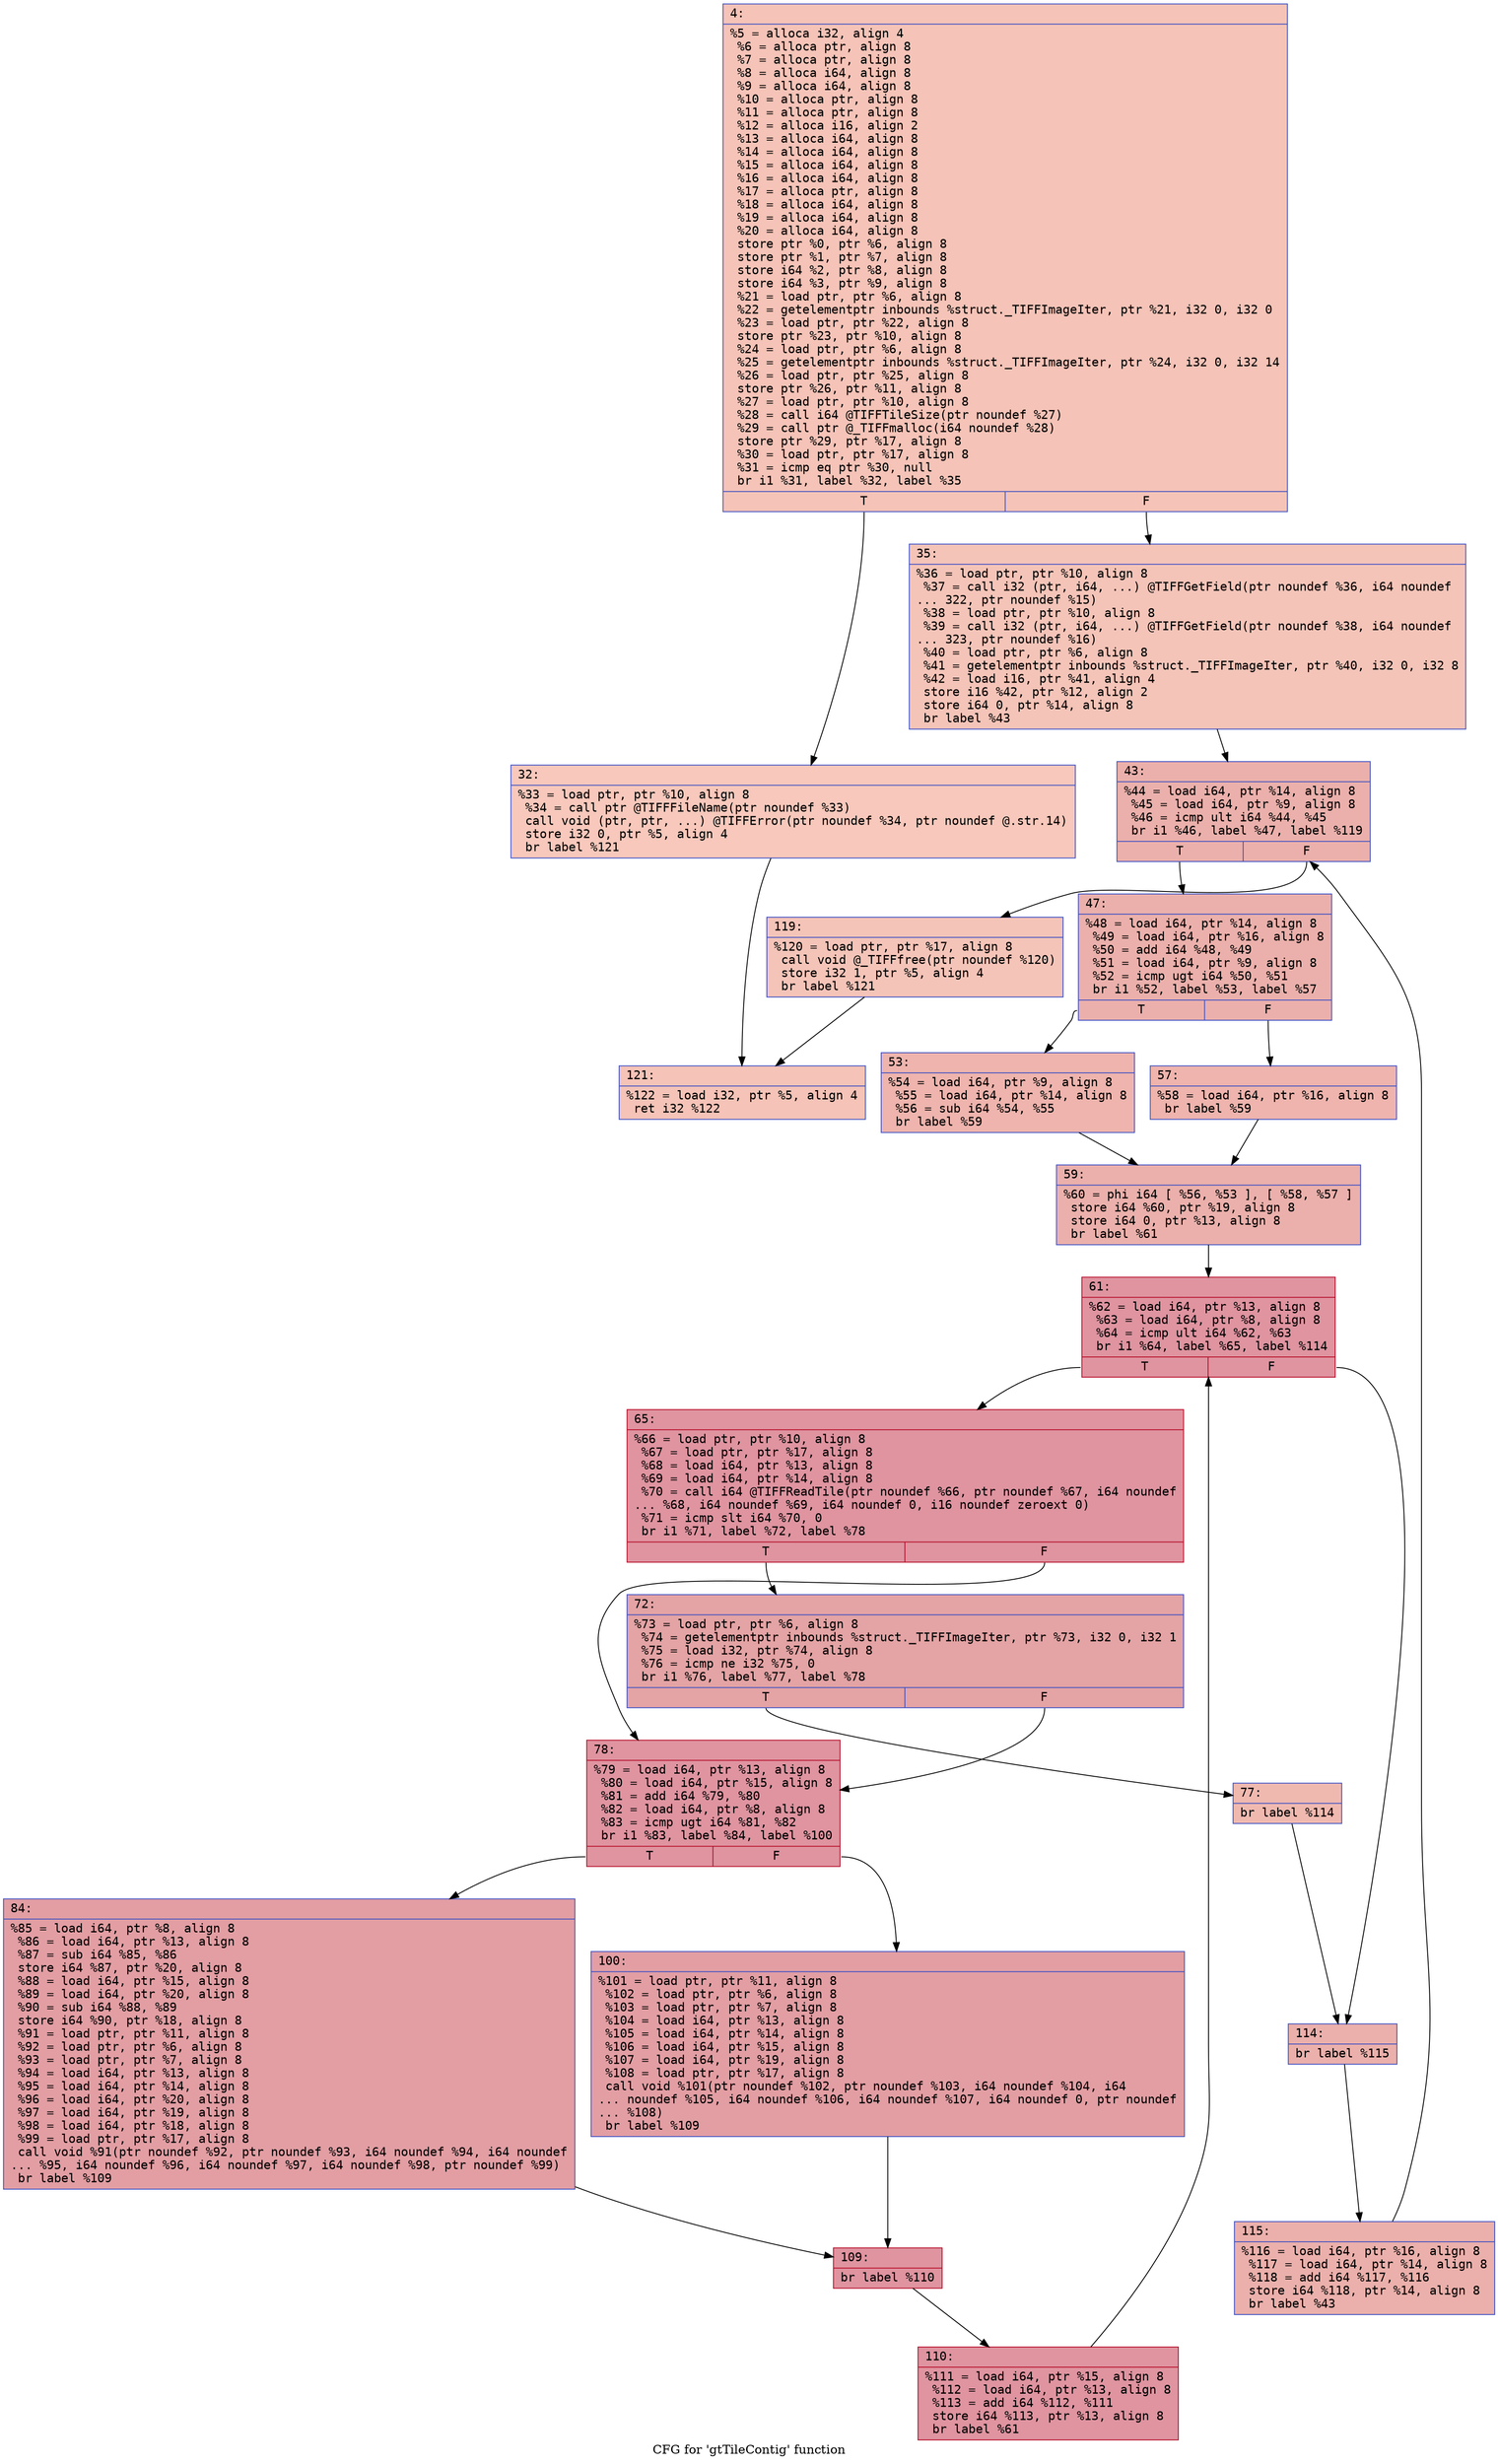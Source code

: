 digraph "CFG for 'gtTileContig' function" {
	label="CFG for 'gtTileContig' function";

	Node0x600000553110 [shape=record,color="#3d50c3ff", style=filled, fillcolor="#e8765c70" fontname="Courier",label="{4:\l|  %5 = alloca i32, align 4\l  %6 = alloca ptr, align 8\l  %7 = alloca ptr, align 8\l  %8 = alloca i64, align 8\l  %9 = alloca i64, align 8\l  %10 = alloca ptr, align 8\l  %11 = alloca ptr, align 8\l  %12 = alloca i16, align 2\l  %13 = alloca i64, align 8\l  %14 = alloca i64, align 8\l  %15 = alloca i64, align 8\l  %16 = alloca i64, align 8\l  %17 = alloca ptr, align 8\l  %18 = alloca i64, align 8\l  %19 = alloca i64, align 8\l  %20 = alloca i64, align 8\l  store ptr %0, ptr %6, align 8\l  store ptr %1, ptr %7, align 8\l  store i64 %2, ptr %8, align 8\l  store i64 %3, ptr %9, align 8\l  %21 = load ptr, ptr %6, align 8\l  %22 = getelementptr inbounds %struct._TIFFImageIter, ptr %21, i32 0, i32 0\l  %23 = load ptr, ptr %22, align 8\l  store ptr %23, ptr %10, align 8\l  %24 = load ptr, ptr %6, align 8\l  %25 = getelementptr inbounds %struct._TIFFImageIter, ptr %24, i32 0, i32 14\l  %26 = load ptr, ptr %25, align 8\l  store ptr %26, ptr %11, align 8\l  %27 = load ptr, ptr %10, align 8\l  %28 = call i64 @TIFFTileSize(ptr noundef %27)\l  %29 = call ptr @_TIFFmalloc(i64 noundef %28)\l  store ptr %29, ptr %17, align 8\l  %30 = load ptr, ptr %17, align 8\l  %31 = icmp eq ptr %30, null\l  br i1 %31, label %32, label %35\l|{<s0>T|<s1>F}}"];
	Node0x600000553110:s0 -> Node0x600000553160[tooltip="4 -> 32\nProbability 37.50%" ];
	Node0x600000553110:s1 -> Node0x6000005531b0[tooltip="4 -> 35\nProbability 62.50%" ];
	Node0x600000553160 [shape=record,color="#3d50c3ff", style=filled, fillcolor="#ed836670" fontname="Courier",label="{32:\l|  %33 = load ptr, ptr %10, align 8\l  %34 = call ptr @TIFFFileName(ptr noundef %33)\l  call void (ptr, ptr, ...) @TIFFError(ptr noundef %34, ptr noundef @.str.14)\l  store i32 0, ptr %5, align 4\l  br label %121\l}"];
	Node0x600000553160 -> Node0x600000553750[tooltip="32 -> 121\nProbability 100.00%" ];
	Node0x6000005531b0 [shape=record,color="#3d50c3ff", style=filled, fillcolor="#e97a5f70" fontname="Courier",label="{35:\l|  %36 = load ptr, ptr %10, align 8\l  %37 = call i32 (ptr, i64, ...) @TIFFGetField(ptr noundef %36, i64 noundef\l... 322, ptr noundef %15)\l  %38 = load ptr, ptr %10, align 8\l  %39 = call i32 (ptr, i64, ...) @TIFFGetField(ptr noundef %38, i64 noundef\l... 323, ptr noundef %16)\l  %40 = load ptr, ptr %6, align 8\l  %41 = getelementptr inbounds %struct._TIFFImageIter, ptr %40, i32 0, i32 8\l  %42 = load i16, ptr %41, align 4\l  store i16 %42, ptr %12, align 2\l  store i64 0, ptr %14, align 8\l  br label %43\l}"];
	Node0x6000005531b0 -> Node0x600000553200[tooltip="35 -> 43\nProbability 100.00%" ];
	Node0x600000553200 [shape=record,color="#3d50c3ff", style=filled, fillcolor="#d24b4070" fontname="Courier",label="{43:\l|  %44 = load i64, ptr %14, align 8\l  %45 = load i64, ptr %9, align 8\l  %46 = icmp ult i64 %44, %45\l  br i1 %46, label %47, label %119\l|{<s0>T|<s1>F}}"];
	Node0x600000553200:s0 -> Node0x600000553250[tooltip="43 -> 47\nProbability 96.88%" ];
	Node0x600000553200:s1 -> Node0x600000553700[tooltip="43 -> 119\nProbability 3.12%" ];
	Node0x600000553250 [shape=record,color="#3d50c3ff", style=filled, fillcolor="#d24b4070" fontname="Courier",label="{47:\l|  %48 = load i64, ptr %14, align 8\l  %49 = load i64, ptr %16, align 8\l  %50 = add i64 %48, %49\l  %51 = load i64, ptr %9, align 8\l  %52 = icmp ugt i64 %50, %51\l  br i1 %52, label %53, label %57\l|{<s0>T|<s1>F}}"];
	Node0x600000553250:s0 -> Node0x6000005532a0[tooltip="47 -> 53\nProbability 50.00%" ];
	Node0x600000553250:s1 -> Node0x6000005532f0[tooltip="47 -> 57\nProbability 50.00%" ];
	Node0x6000005532a0 [shape=record,color="#3d50c3ff", style=filled, fillcolor="#d8564670" fontname="Courier",label="{53:\l|  %54 = load i64, ptr %9, align 8\l  %55 = load i64, ptr %14, align 8\l  %56 = sub i64 %54, %55\l  br label %59\l}"];
	Node0x6000005532a0 -> Node0x600000553340[tooltip="53 -> 59\nProbability 100.00%" ];
	Node0x6000005532f0 [shape=record,color="#3d50c3ff", style=filled, fillcolor="#d8564670" fontname="Courier",label="{57:\l|  %58 = load i64, ptr %16, align 8\l  br label %59\l}"];
	Node0x6000005532f0 -> Node0x600000553340[tooltip="57 -> 59\nProbability 100.00%" ];
	Node0x600000553340 [shape=record,color="#3d50c3ff", style=filled, fillcolor="#d24b4070" fontname="Courier",label="{59:\l|  %60 = phi i64 [ %56, %53 ], [ %58, %57 ]\l  store i64 %60, ptr %19, align 8\l  store i64 0, ptr %13, align 8\l  br label %61\l}"];
	Node0x600000553340 -> Node0x600000553390[tooltip="59 -> 61\nProbability 100.00%" ];
	Node0x600000553390 [shape=record,color="#b70d28ff", style=filled, fillcolor="#b70d2870" fontname="Courier",label="{61:\l|  %62 = load i64, ptr %13, align 8\l  %63 = load i64, ptr %8, align 8\l  %64 = icmp ult i64 %62, %63\l  br i1 %64, label %65, label %114\l|{<s0>T|<s1>F}}"];
	Node0x600000553390:s0 -> Node0x6000005533e0[tooltip="61 -> 65\nProbability 96.88%" ];
	Node0x600000553390:s1 -> Node0x600000553660[tooltip="61 -> 114\nProbability 3.12%" ];
	Node0x6000005533e0 [shape=record,color="#b70d28ff", style=filled, fillcolor="#b70d2870" fontname="Courier",label="{65:\l|  %66 = load ptr, ptr %10, align 8\l  %67 = load ptr, ptr %17, align 8\l  %68 = load i64, ptr %13, align 8\l  %69 = load i64, ptr %14, align 8\l  %70 = call i64 @TIFFReadTile(ptr noundef %66, ptr noundef %67, i64 noundef\l... %68, i64 noundef %69, i64 noundef 0, i16 noundef zeroext 0)\l  %71 = icmp slt i64 %70, 0\l  br i1 %71, label %72, label %78\l|{<s0>T|<s1>F}}"];
	Node0x6000005533e0:s0 -> Node0x600000553430[tooltip="65 -> 72\nProbability 37.50%" ];
	Node0x6000005533e0:s1 -> Node0x6000005534d0[tooltip="65 -> 78\nProbability 62.50%" ];
	Node0x600000553430 [shape=record,color="#3d50c3ff", style=filled, fillcolor="#c32e3170" fontname="Courier",label="{72:\l|  %73 = load ptr, ptr %6, align 8\l  %74 = getelementptr inbounds %struct._TIFFImageIter, ptr %73, i32 0, i32 1\l  %75 = load i32, ptr %74, align 8\l  %76 = icmp ne i32 %75, 0\l  br i1 %76, label %77, label %78\l|{<s0>T|<s1>F}}"];
	Node0x600000553430:s0 -> Node0x600000553480[tooltip="72 -> 77\nProbability 3.12%" ];
	Node0x600000553430:s1 -> Node0x6000005534d0[tooltip="72 -> 78\nProbability 96.88%" ];
	Node0x600000553480 [shape=record,color="#3d50c3ff", style=filled, fillcolor="#de614d70" fontname="Courier",label="{77:\l|  br label %114\l}"];
	Node0x600000553480 -> Node0x600000553660[tooltip="77 -> 114\nProbability 100.00%" ];
	Node0x6000005534d0 [shape=record,color="#b70d28ff", style=filled, fillcolor="#b70d2870" fontname="Courier",label="{78:\l|  %79 = load i64, ptr %13, align 8\l  %80 = load i64, ptr %15, align 8\l  %81 = add i64 %79, %80\l  %82 = load i64, ptr %8, align 8\l  %83 = icmp ugt i64 %81, %82\l  br i1 %83, label %84, label %100\l|{<s0>T|<s1>F}}"];
	Node0x6000005534d0:s0 -> Node0x600000553520[tooltip="78 -> 84\nProbability 50.00%" ];
	Node0x6000005534d0:s1 -> Node0x600000553570[tooltip="78 -> 100\nProbability 50.00%" ];
	Node0x600000553520 [shape=record,color="#3d50c3ff", style=filled, fillcolor="#be242e70" fontname="Courier",label="{84:\l|  %85 = load i64, ptr %8, align 8\l  %86 = load i64, ptr %13, align 8\l  %87 = sub i64 %85, %86\l  store i64 %87, ptr %20, align 8\l  %88 = load i64, ptr %15, align 8\l  %89 = load i64, ptr %20, align 8\l  %90 = sub i64 %88, %89\l  store i64 %90, ptr %18, align 8\l  %91 = load ptr, ptr %11, align 8\l  %92 = load ptr, ptr %6, align 8\l  %93 = load ptr, ptr %7, align 8\l  %94 = load i64, ptr %13, align 8\l  %95 = load i64, ptr %14, align 8\l  %96 = load i64, ptr %20, align 8\l  %97 = load i64, ptr %19, align 8\l  %98 = load i64, ptr %18, align 8\l  %99 = load ptr, ptr %17, align 8\l  call void %91(ptr noundef %92, ptr noundef %93, i64 noundef %94, i64 noundef\l... %95, i64 noundef %96, i64 noundef %97, i64 noundef %98, ptr noundef %99)\l  br label %109\l}"];
	Node0x600000553520 -> Node0x6000005535c0[tooltip="84 -> 109\nProbability 100.00%" ];
	Node0x600000553570 [shape=record,color="#3d50c3ff", style=filled, fillcolor="#be242e70" fontname="Courier",label="{100:\l|  %101 = load ptr, ptr %11, align 8\l  %102 = load ptr, ptr %6, align 8\l  %103 = load ptr, ptr %7, align 8\l  %104 = load i64, ptr %13, align 8\l  %105 = load i64, ptr %14, align 8\l  %106 = load i64, ptr %15, align 8\l  %107 = load i64, ptr %19, align 8\l  %108 = load ptr, ptr %17, align 8\l  call void %101(ptr noundef %102, ptr noundef %103, i64 noundef %104, i64\l... noundef %105, i64 noundef %106, i64 noundef %107, i64 noundef 0, ptr noundef\l... %108)\l  br label %109\l}"];
	Node0x600000553570 -> Node0x6000005535c0[tooltip="100 -> 109\nProbability 100.00%" ];
	Node0x6000005535c0 [shape=record,color="#b70d28ff", style=filled, fillcolor="#b70d2870" fontname="Courier",label="{109:\l|  br label %110\l}"];
	Node0x6000005535c0 -> Node0x600000553610[tooltip="109 -> 110\nProbability 100.00%" ];
	Node0x600000553610 [shape=record,color="#b70d28ff", style=filled, fillcolor="#b70d2870" fontname="Courier",label="{110:\l|  %111 = load i64, ptr %15, align 8\l  %112 = load i64, ptr %13, align 8\l  %113 = add i64 %112, %111\l  store i64 %113, ptr %13, align 8\l  br label %61\l}"];
	Node0x600000553610 -> Node0x600000553390[tooltip="110 -> 61\nProbability 100.00%" ];
	Node0x600000553660 [shape=record,color="#3d50c3ff", style=filled, fillcolor="#d24b4070" fontname="Courier",label="{114:\l|  br label %115\l}"];
	Node0x600000553660 -> Node0x6000005536b0[tooltip="114 -> 115\nProbability 100.00%" ];
	Node0x6000005536b0 [shape=record,color="#3d50c3ff", style=filled, fillcolor="#d24b4070" fontname="Courier",label="{115:\l|  %116 = load i64, ptr %16, align 8\l  %117 = load i64, ptr %14, align 8\l  %118 = add i64 %117, %116\l  store i64 %118, ptr %14, align 8\l  br label %43\l}"];
	Node0x6000005536b0 -> Node0x600000553200[tooltip="115 -> 43\nProbability 100.00%" ];
	Node0x600000553700 [shape=record,color="#3d50c3ff", style=filled, fillcolor="#e97a5f70" fontname="Courier",label="{119:\l|  %120 = load ptr, ptr %17, align 8\l  call void @_TIFFfree(ptr noundef %120)\l  store i32 1, ptr %5, align 4\l  br label %121\l}"];
	Node0x600000553700 -> Node0x600000553750[tooltip="119 -> 121\nProbability 100.00%" ];
	Node0x600000553750 [shape=record,color="#3d50c3ff", style=filled, fillcolor="#e8765c70" fontname="Courier",label="{121:\l|  %122 = load i32, ptr %5, align 4\l  ret i32 %122\l}"];
}

